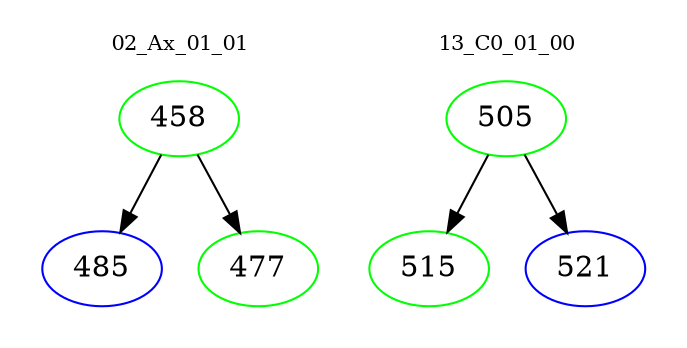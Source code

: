 digraph{
subgraph cluster_0 {
color = white
label = "02_Ax_01_01";
fontsize=10;
T0_458 [label="458", color="green"]
T0_458 -> T0_485 [color="black"]
T0_485 [label="485", color="blue"]
T0_458 -> T0_477 [color="black"]
T0_477 [label="477", color="green"]
}
subgraph cluster_1 {
color = white
label = "13_C0_01_00";
fontsize=10;
T1_505 [label="505", color="green"]
T1_505 -> T1_515 [color="black"]
T1_515 [label="515", color="green"]
T1_505 -> T1_521 [color="black"]
T1_521 [label="521", color="blue"]
}
}
